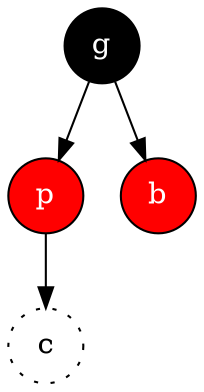 digraph{
node[shape=circle, style=filled, fontcolor=white]
g[fillcolor=black]
p[fillcolor=red]
b[fillcolor=red]
c[fillcolor=red, fontcolor=black, style=dotted]

g -> p
g -> b
p -> c
 
}